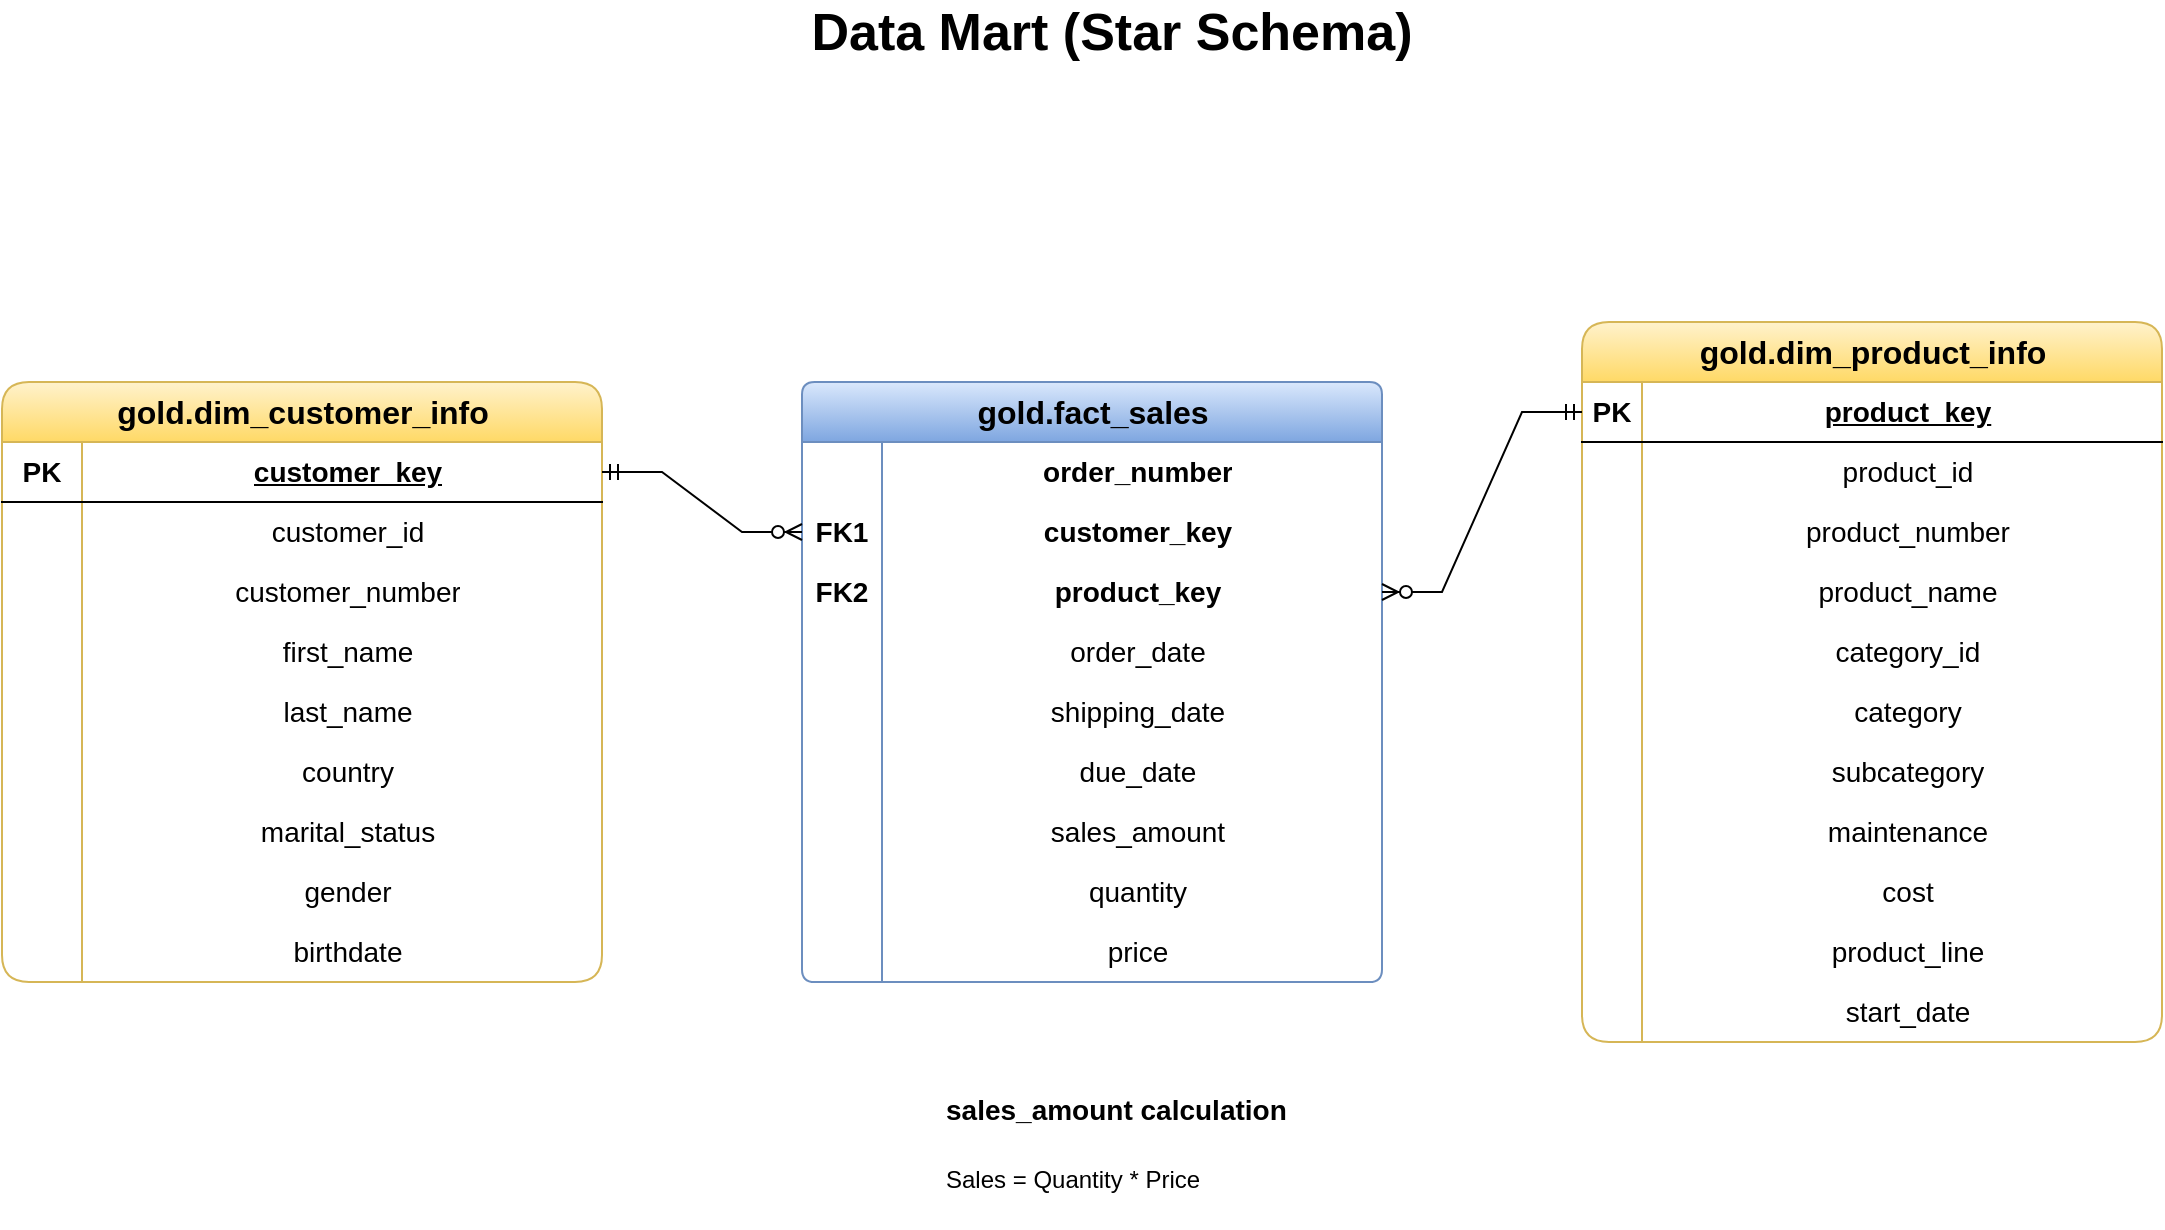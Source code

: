 <mxfile version="28.2.5">
  <diagram name="Page-1" id="a81AMl2pDJRCmDQZbbtv">
    <mxGraphModel dx="2066" dy="1236" grid="1" gridSize="10" guides="1" tooltips="1" connect="1" arrows="1" fold="1" page="1" pageScale="1" pageWidth="1169" pageHeight="827" math="0" shadow="0">
      <root>
        <mxCell id="0" />
        <mxCell id="1" parent="0" />
        <mxCell id="q7T7iExgO_ekEgYdmCnC-1" value="&lt;font style=&quot;font-size: 16px;&quot;&gt;gold.dim_customer_info&lt;/font&gt;" style="shape=table;startSize=30;container=1;collapsible=1;childLayout=tableLayout;fixedRows=1;rowLines=0;fontStyle=1;align=center;resizeLast=1;html=1;rounded=1;fillColor=#fff2cc;strokeColor=#d6b656;gradientColor=#ffd966;" vertex="1" parent="1">
          <mxGeometry x="30" y="240" width="300" height="300" as="geometry" />
        </mxCell>
        <mxCell id="q7T7iExgO_ekEgYdmCnC-2" value="" style="shape=tableRow;horizontal=0;startSize=0;swimlaneHead=0;swimlaneBody=0;fillColor=none;collapsible=0;dropTarget=0;points=[[0,0.5],[1,0.5]];portConstraint=eastwest;top=0;left=0;right=0;bottom=1;" vertex="1" parent="q7T7iExgO_ekEgYdmCnC-1">
          <mxGeometry y="30" width="300" height="30" as="geometry" />
        </mxCell>
        <mxCell id="q7T7iExgO_ekEgYdmCnC-3" value="PK" style="shape=partialRectangle;connectable=0;fillColor=none;top=0;left=0;bottom=0;right=0;fontStyle=1;overflow=hidden;whiteSpace=wrap;html=1;fontSize=14;" vertex="1" parent="q7T7iExgO_ekEgYdmCnC-2">
          <mxGeometry width="40" height="30" as="geometry">
            <mxRectangle width="40" height="30" as="alternateBounds" />
          </mxGeometry>
        </mxCell>
        <mxCell id="q7T7iExgO_ekEgYdmCnC-4" value="customer_key" style="shape=partialRectangle;connectable=0;fillColor=none;top=0;left=0;bottom=0;right=0;align=center;spacingLeft=6;fontStyle=5;overflow=hidden;whiteSpace=wrap;html=1;fontSize=14;" vertex="1" parent="q7T7iExgO_ekEgYdmCnC-2">
          <mxGeometry x="40" width="260" height="30" as="geometry">
            <mxRectangle width="260" height="30" as="alternateBounds" />
          </mxGeometry>
        </mxCell>
        <mxCell id="q7T7iExgO_ekEgYdmCnC-5" value="" style="shape=tableRow;horizontal=0;startSize=0;swimlaneHead=0;swimlaneBody=0;fillColor=none;collapsible=0;dropTarget=0;points=[[0,0.5],[1,0.5]];portConstraint=eastwest;top=0;left=0;right=0;bottom=0;" vertex="1" parent="q7T7iExgO_ekEgYdmCnC-1">
          <mxGeometry y="60" width="300" height="30" as="geometry" />
        </mxCell>
        <mxCell id="q7T7iExgO_ekEgYdmCnC-6" value="" style="shape=partialRectangle;connectable=0;fillColor=none;top=0;left=0;bottom=0;right=0;editable=1;overflow=hidden;whiteSpace=wrap;html=1;" vertex="1" parent="q7T7iExgO_ekEgYdmCnC-5">
          <mxGeometry width="40" height="30" as="geometry">
            <mxRectangle width="40" height="30" as="alternateBounds" />
          </mxGeometry>
        </mxCell>
        <mxCell id="q7T7iExgO_ekEgYdmCnC-7" value="customer_id" style="shape=partialRectangle;connectable=0;fillColor=none;top=0;left=0;bottom=0;right=0;align=center;spacingLeft=6;overflow=hidden;whiteSpace=wrap;html=1;fontSize=14;" vertex="1" parent="q7T7iExgO_ekEgYdmCnC-5">
          <mxGeometry x="40" width="260" height="30" as="geometry">
            <mxRectangle width="260" height="30" as="alternateBounds" />
          </mxGeometry>
        </mxCell>
        <mxCell id="q7T7iExgO_ekEgYdmCnC-8" value="" style="shape=tableRow;horizontal=0;startSize=0;swimlaneHead=0;swimlaneBody=0;fillColor=none;collapsible=0;dropTarget=0;points=[[0,0.5],[1,0.5]];portConstraint=eastwest;top=0;left=0;right=0;bottom=0;" vertex="1" parent="q7T7iExgO_ekEgYdmCnC-1">
          <mxGeometry y="90" width="300" height="30" as="geometry" />
        </mxCell>
        <mxCell id="q7T7iExgO_ekEgYdmCnC-9" value="" style="shape=partialRectangle;connectable=0;fillColor=none;top=0;left=0;bottom=0;right=0;editable=1;overflow=hidden;whiteSpace=wrap;html=1;" vertex="1" parent="q7T7iExgO_ekEgYdmCnC-8">
          <mxGeometry width="40" height="30" as="geometry">
            <mxRectangle width="40" height="30" as="alternateBounds" />
          </mxGeometry>
        </mxCell>
        <mxCell id="q7T7iExgO_ekEgYdmCnC-10" value="customer_number" style="shape=partialRectangle;connectable=0;fillColor=none;top=0;left=0;bottom=0;right=0;align=center;spacingLeft=6;overflow=hidden;whiteSpace=wrap;html=1;fontSize=14;" vertex="1" parent="q7T7iExgO_ekEgYdmCnC-8">
          <mxGeometry x="40" width="260" height="30" as="geometry">
            <mxRectangle width="260" height="30" as="alternateBounds" />
          </mxGeometry>
        </mxCell>
        <mxCell id="q7T7iExgO_ekEgYdmCnC-11" value="" style="shape=tableRow;horizontal=0;startSize=0;swimlaneHead=0;swimlaneBody=0;fillColor=none;collapsible=0;dropTarget=0;points=[[0,0.5],[1,0.5]];portConstraint=eastwest;top=0;left=0;right=0;bottom=0;" vertex="1" parent="q7T7iExgO_ekEgYdmCnC-1">
          <mxGeometry y="120" width="300" height="30" as="geometry" />
        </mxCell>
        <mxCell id="q7T7iExgO_ekEgYdmCnC-12" value="" style="shape=partialRectangle;connectable=0;fillColor=none;top=0;left=0;bottom=0;right=0;editable=1;overflow=hidden;whiteSpace=wrap;html=1;" vertex="1" parent="q7T7iExgO_ekEgYdmCnC-11">
          <mxGeometry width="40" height="30" as="geometry">
            <mxRectangle width="40" height="30" as="alternateBounds" />
          </mxGeometry>
        </mxCell>
        <mxCell id="q7T7iExgO_ekEgYdmCnC-13" value="first_name" style="shape=partialRectangle;connectable=0;fillColor=none;top=0;left=0;bottom=0;right=0;align=center;spacingLeft=6;overflow=hidden;whiteSpace=wrap;html=1;fontSize=14;" vertex="1" parent="q7T7iExgO_ekEgYdmCnC-11">
          <mxGeometry x="40" width="260" height="30" as="geometry">
            <mxRectangle width="260" height="30" as="alternateBounds" />
          </mxGeometry>
        </mxCell>
        <mxCell id="q7T7iExgO_ekEgYdmCnC-15" value="" style="shape=tableRow;horizontal=0;startSize=0;swimlaneHead=0;swimlaneBody=0;fillColor=none;collapsible=0;dropTarget=0;points=[[0,0.5],[1,0.5]];portConstraint=eastwest;top=0;left=0;right=0;bottom=0;" vertex="1" parent="q7T7iExgO_ekEgYdmCnC-1">
          <mxGeometry y="150" width="300" height="30" as="geometry" />
        </mxCell>
        <mxCell id="q7T7iExgO_ekEgYdmCnC-16" value="" style="shape=partialRectangle;connectable=0;fillColor=none;top=0;left=0;bottom=0;right=0;editable=1;overflow=hidden;whiteSpace=wrap;html=1;" vertex="1" parent="q7T7iExgO_ekEgYdmCnC-15">
          <mxGeometry width="40" height="30" as="geometry">
            <mxRectangle width="40" height="30" as="alternateBounds" />
          </mxGeometry>
        </mxCell>
        <mxCell id="q7T7iExgO_ekEgYdmCnC-17" value="last_name" style="shape=partialRectangle;connectable=0;fillColor=none;top=0;left=0;bottom=0;right=0;align=center;spacingLeft=6;overflow=hidden;whiteSpace=wrap;html=1;fontSize=14;" vertex="1" parent="q7T7iExgO_ekEgYdmCnC-15">
          <mxGeometry x="40" width="260" height="30" as="geometry">
            <mxRectangle width="260" height="30" as="alternateBounds" />
          </mxGeometry>
        </mxCell>
        <mxCell id="q7T7iExgO_ekEgYdmCnC-18" value="" style="shape=tableRow;horizontal=0;startSize=0;swimlaneHead=0;swimlaneBody=0;fillColor=none;collapsible=0;dropTarget=0;points=[[0,0.5],[1,0.5]];portConstraint=eastwest;top=0;left=0;right=0;bottom=0;" vertex="1" parent="q7T7iExgO_ekEgYdmCnC-1">
          <mxGeometry y="180" width="300" height="30" as="geometry" />
        </mxCell>
        <mxCell id="q7T7iExgO_ekEgYdmCnC-19" value="" style="shape=partialRectangle;connectable=0;fillColor=none;top=0;left=0;bottom=0;right=0;editable=1;overflow=hidden;whiteSpace=wrap;html=1;" vertex="1" parent="q7T7iExgO_ekEgYdmCnC-18">
          <mxGeometry width="40" height="30" as="geometry">
            <mxRectangle width="40" height="30" as="alternateBounds" />
          </mxGeometry>
        </mxCell>
        <mxCell id="q7T7iExgO_ekEgYdmCnC-20" value="country" style="shape=partialRectangle;connectable=0;fillColor=none;top=0;left=0;bottom=0;right=0;align=center;spacingLeft=6;overflow=hidden;whiteSpace=wrap;html=1;fontSize=14;" vertex="1" parent="q7T7iExgO_ekEgYdmCnC-18">
          <mxGeometry x="40" width="260" height="30" as="geometry">
            <mxRectangle width="260" height="30" as="alternateBounds" />
          </mxGeometry>
        </mxCell>
        <mxCell id="q7T7iExgO_ekEgYdmCnC-21" value="" style="shape=tableRow;horizontal=0;startSize=0;swimlaneHead=0;swimlaneBody=0;fillColor=none;collapsible=0;dropTarget=0;points=[[0,0.5],[1,0.5]];portConstraint=eastwest;top=0;left=0;right=0;bottom=0;" vertex="1" parent="q7T7iExgO_ekEgYdmCnC-1">
          <mxGeometry y="210" width="300" height="30" as="geometry" />
        </mxCell>
        <mxCell id="q7T7iExgO_ekEgYdmCnC-22" value="" style="shape=partialRectangle;connectable=0;fillColor=none;top=0;left=0;bottom=0;right=0;editable=1;overflow=hidden;whiteSpace=wrap;html=1;" vertex="1" parent="q7T7iExgO_ekEgYdmCnC-21">
          <mxGeometry width="40" height="30" as="geometry">
            <mxRectangle width="40" height="30" as="alternateBounds" />
          </mxGeometry>
        </mxCell>
        <mxCell id="q7T7iExgO_ekEgYdmCnC-23" value="marital_status" style="shape=partialRectangle;connectable=0;fillColor=none;top=0;left=0;bottom=0;right=0;align=center;spacingLeft=6;overflow=hidden;whiteSpace=wrap;html=1;fontSize=14;" vertex="1" parent="q7T7iExgO_ekEgYdmCnC-21">
          <mxGeometry x="40" width="260" height="30" as="geometry">
            <mxRectangle width="260" height="30" as="alternateBounds" />
          </mxGeometry>
        </mxCell>
        <mxCell id="q7T7iExgO_ekEgYdmCnC-24" value="" style="shape=tableRow;horizontal=0;startSize=0;swimlaneHead=0;swimlaneBody=0;fillColor=none;collapsible=0;dropTarget=0;points=[[0,0.5],[1,0.5]];portConstraint=eastwest;top=0;left=0;right=0;bottom=0;" vertex="1" parent="q7T7iExgO_ekEgYdmCnC-1">
          <mxGeometry y="240" width="300" height="30" as="geometry" />
        </mxCell>
        <mxCell id="q7T7iExgO_ekEgYdmCnC-25" value="" style="shape=partialRectangle;connectable=0;fillColor=none;top=0;left=0;bottom=0;right=0;editable=1;overflow=hidden;whiteSpace=wrap;html=1;" vertex="1" parent="q7T7iExgO_ekEgYdmCnC-24">
          <mxGeometry width="40" height="30" as="geometry">
            <mxRectangle width="40" height="30" as="alternateBounds" />
          </mxGeometry>
        </mxCell>
        <mxCell id="q7T7iExgO_ekEgYdmCnC-26" value="gender" style="shape=partialRectangle;connectable=0;fillColor=none;top=0;left=0;bottom=0;right=0;align=center;spacingLeft=6;overflow=hidden;whiteSpace=wrap;html=1;fontSize=14;" vertex="1" parent="q7T7iExgO_ekEgYdmCnC-24">
          <mxGeometry x="40" width="260" height="30" as="geometry">
            <mxRectangle width="260" height="30" as="alternateBounds" />
          </mxGeometry>
        </mxCell>
        <mxCell id="q7T7iExgO_ekEgYdmCnC-27" value="" style="shape=tableRow;horizontal=0;startSize=0;swimlaneHead=0;swimlaneBody=0;fillColor=none;collapsible=0;dropTarget=0;points=[[0,0.5],[1,0.5]];portConstraint=eastwest;top=0;left=0;right=0;bottom=0;" vertex="1" parent="q7T7iExgO_ekEgYdmCnC-1">
          <mxGeometry y="270" width="300" height="30" as="geometry" />
        </mxCell>
        <mxCell id="q7T7iExgO_ekEgYdmCnC-28" value="" style="shape=partialRectangle;connectable=0;fillColor=none;top=0;left=0;bottom=0;right=0;editable=1;overflow=hidden;whiteSpace=wrap;html=1;" vertex="1" parent="q7T7iExgO_ekEgYdmCnC-27">
          <mxGeometry width="40" height="30" as="geometry">
            <mxRectangle width="40" height="30" as="alternateBounds" />
          </mxGeometry>
        </mxCell>
        <mxCell id="q7T7iExgO_ekEgYdmCnC-29" value="birthdate" style="shape=partialRectangle;connectable=0;fillColor=none;top=0;left=0;bottom=0;right=0;align=center;spacingLeft=6;overflow=hidden;whiteSpace=wrap;html=1;fontSize=14;" vertex="1" parent="q7T7iExgO_ekEgYdmCnC-27">
          <mxGeometry x="40" width="260" height="30" as="geometry">
            <mxRectangle width="260" height="30" as="alternateBounds" />
          </mxGeometry>
        </mxCell>
        <mxCell id="q7T7iExgO_ekEgYdmCnC-14" value="&lt;font style=&quot;font-size: 26px;&quot;&gt;&lt;b style=&quot;&quot;&gt;Data Mart (Star Schema)&lt;/b&gt;&lt;/font&gt;" style="text;html=1;align=center;verticalAlign=middle;whiteSpace=wrap;rounded=0;" vertex="1" parent="1">
          <mxGeometry x="385" y="50" width="400" height="30" as="geometry" />
        </mxCell>
        <mxCell id="q7T7iExgO_ekEgYdmCnC-36" value="&lt;font style=&quot;font-size: 16px;&quot;&gt;gold.dim_product_info&lt;/font&gt;" style="shape=table;startSize=30;container=1;collapsible=1;childLayout=tableLayout;fixedRows=1;rowLines=0;fontStyle=1;align=center;resizeLast=1;html=1;rounded=1;fillColor=#fff2cc;strokeColor=#d6b656;gradientColor=#ffd966;" vertex="1" parent="1">
          <mxGeometry x="820" y="210" width="290" height="360" as="geometry" />
        </mxCell>
        <mxCell id="q7T7iExgO_ekEgYdmCnC-37" value="" style="shape=tableRow;horizontal=0;startSize=0;swimlaneHead=0;swimlaneBody=0;fillColor=none;collapsible=0;dropTarget=0;points=[[0,0.5],[1,0.5]];portConstraint=eastwest;top=0;left=0;right=0;bottom=1;" vertex="1" parent="q7T7iExgO_ekEgYdmCnC-36">
          <mxGeometry y="30" width="290" height="30" as="geometry" />
        </mxCell>
        <mxCell id="q7T7iExgO_ekEgYdmCnC-38" value="PK" style="shape=partialRectangle;connectable=0;fillColor=none;top=0;left=0;bottom=0;right=0;fontStyle=1;overflow=hidden;whiteSpace=wrap;html=1;fontSize=14;" vertex="1" parent="q7T7iExgO_ekEgYdmCnC-37">
          <mxGeometry width="30" height="30" as="geometry">
            <mxRectangle width="30" height="30" as="alternateBounds" />
          </mxGeometry>
        </mxCell>
        <mxCell id="q7T7iExgO_ekEgYdmCnC-39" value="product_key" style="shape=partialRectangle;connectable=0;fillColor=none;top=0;left=0;bottom=0;right=0;align=center;spacingLeft=6;fontStyle=5;overflow=hidden;whiteSpace=wrap;html=1;fontSize=14;" vertex="1" parent="q7T7iExgO_ekEgYdmCnC-37">
          <mxGeometry x="30" width="260" height="30" as="geometry">
            <mxRectangle width="260" height="30" as="alternateBounds" />
          </mxGeometry>
        </mxCell>
        <mxCell id="q7T7iExgO_ekEgYdmCnC-40" value="" style="shape=tableRow;horizontal=0;startSize=0;swimlaneHead=0;swimlaneBody=0;fillColor=none;collapsible=0;dropTarget=0;points=[[0,0.5],[1,0.5]];portConstraint=eastwest;top=0;left=0;right=0;bottom=0;" vertex="1" parent="q7T7iExgO_ekEgYdmCnC-36">
          <mxGeometry y="60" width="290" height="30" as="geometry" />
        </mxCell>
        <mxCell id="q7T7iExgO_ekEgYdmCnC-41" value="" style="shape=partialRectangle;connectable=0;fillColor=none;top=0;left=0;bottom=0;right=0;editable=1;overflow=hidden;whiteSpace=wrap;html=1;" vertex="1" parent="q7T7iExgO_ekEgYdmCnC-40">
          <mxGeometry width="30" height="30" as="geometry">
            <mxRectangle width="30" height="30" as="alternateBounds" />
          </mxGeometry>
        </mxCell>
        <mxCell id="q7T7iExgO_ekEgYdmCnC-42" value="product_id" style="shape=partialRectangle;connectable=0;fillColor=none;top=0;left=0;bottom=0;right=0;align=center;spacingLeft=6;overflow=hidden;whiteSpace=wrap;html=1;fontSize=14;" vertex="1" parent="q7T7iExgO_ekEgYdmCnC-40">
          <mxGeometry x="30" width="260" height="30" as="geometry">
            <mxRectangle width="260" height="30" as="alternateBounds" />
          </mxGeometry>
        </mxCell>
        <mxCell id="q7T7iExgO_ekEgYdmCnC-43" value="" style="shape=tableRow;horizontal=0;startSize=0;swimlaneHead=0;swimlaneBody=0;fillColor=none;collapsible=0;dropTarget=0;points=[[0,0.5],[1,0.5]];portConstraint=eastwest;top=0;left=0;right=0;bottom=0;" vertex="1" parent="q7T7iExgO_ekEgYdmCnC-36">
          <mxGeometry y="90" width="290" height="30" as="geometry" />
        </mxCell>
        <mxCell id="q7T7iExgO_ekEgYdmCnC-44" value="" style="shape=partialRectangle;connectable=0;fillColor=none;top=0;left=0;bottom=0;right=0;editable=1;overflow=hidden;whiteSpace=wrap;html=1;" vertex="1" parent="q7T7iExgO_ekEgYdmCnC-43">
          <mxGeometry width="30" height="30" as="geometry">
            <mxRectangle width="30" height="30" as="alternateBounds" />
          </mxGeometry>
        </mxCell>
        <mxCell id="q7T7iExgO_ekEgYdmCnC-45" value="product_number" style="shape=partialRectangle;connectable=0;fillColor=none;top=0;left=0;bottom=0;right=0;align=center;spacingLeft=6;overflow=hidden;whiteSpace=wrap;html=1;fontSize=14;" vertex="1" parent="q7T7iExgO_ekEgYdmCnC-43">
          <mxGeometry x="30" width="260" height="30" as="geometry">
            <mxRectangle width="260" height="30" as="alternateBounds" />
          </mxGeometry>
        </mxCell>
        <mxCell id="q7T7iExgO_ekEgYdmCnC-46" value="" style="shape=tableRow;horizontal=0;startSize=0;swimlaneHead=0;swimlaneBody=0;fillColor=none;collapsible=0;dropTarget=0;points=[[0,0.5],[1,0.5]];portConstraint=eastwest;top=0;left=0;right=0;bottom=0;" vertex="1" parent="q7T7iExgO_ekEgYdmCnC-36">
          <mxGeometry y="120" width="290" height="30" as="geometry" />
        </mxCell>
        <mxCell id="q7T7iExgO_ekEgYdmCnC-47" value="" style="shape=partialRectangle;connectable=0;fillColor=none;top=0;left=0;bottom=0;right=0;editable=1;overflow=hidden;whiteSpace=wrap;html=1;" vertex="1" parent="q7T7iExgO_ekEgYdmCnC-46">
          <mxGeometry width="30" height="30" as="geometry">
            <mxRectangle width="30" height="30" as="alternateBounds" />
          </mxGeometry>
        </mxCell>
        <mxCell id="q7T7iExgO_ekEgYdmCnC-48" value="product_name" style="shape=partialRectangle;connectable=0;fillColor=none;top=0;left=0;bottom=0;right=0;align=center;spacingLeft=6;overflow=hidden;whiteSpace=wrap;html=1;fontSize=14;" vertex="1" parent="q7T7iExgO_ekEgYdmCnC-46">
          <mxGeometry x="30" width="260" height="30" as="geometry">
            <mxRectangle width="260" height="30" as="alternateBounds" />
          </mxGeometry>
        </mxCell>
        <mxCell id="q7T7iExgO_ekEgYdmCnC-49" value="" style="shape=tableRow;horizontal=0;startSize=0;swimlaneHead=0;swimlaneBody=0;fillColor=none;collapsible=0;dropTarget=0;points=[[0,0.5],[1,0.5]];portConstraint=eastwest;top=0;left=0;right=0;bottom=0;" vertex="1" parent="q7T7iExgO_ekEgYdmCnC-36">
          <mxGeometry y="150" width="290" height="30" as="geometry" />
        </mxCell>
        <mxCell id="q7T7iExgO_ekEgYdmCnC-50" value="" style="shape=partialRectangle;connectable=0;fillColor=none;top=0;left=0;bottom=0;right=0;editable=1;overflow=hidden;whiteSpace=wrap;html=1;" vertex="1" parent="q7T7iExgO_ekEgYdmCnC-49">
          <mxGeometry width="30" height="30" as="geometry">
            <mxRectangle width="30" height="30" as="alternateBounds" />
          </mxGeometry>
        </mxCell>
        <mxCell id="q7T7iExgO_ekEgYdmCnC-51" value="category_id" style="shape=partialRectangle;connectable=0;fillColor=none;top=0;left=0;bottom=0;right=0;align=center;spacingLeft=6;overflow=hidden;whiteSpace=wrap;html=1;fontSize=14;" vertex="1" parent="q7T7iExgO_ekEgYdmCnC-49">
          <mxGeometry x="30" width="260" height="30" as="geometry">
            <mxRectangle width="260" height="30" as="alternateBounds" />
          </mxGeometry>
        </mxCell>
        <mxCell id="q7T7iExgO_ekEgYdmCnC-52" value="" style="shape=tableRow;horizontal=0;startSize=0;swimlaneHead=0;swimlaneBody=0;fillColor=none;collapsible=0;dropTarget=0;points=[[0,0.5],[1,0.5]];portConstraint=eastwest;top=0;left=0;right=0;bottom=0;" vertex="1" parent="q7T7iExgO_ekEgYdmCnC-36">
          <mxGeometry y="180" width="290" height="30" as="geometry" />
        </mxCell>
        <mxCell id="q7T7iExgO_ekEgYdmCnC-53" value="" style="shape=partialRectangle;connectable=0;fillColor=none;top=0;left=0;bottom=0;right=0;editable=1;overflow=hidden;whiteSpace=wrap;html=1;" vertex="1" parent="q7T7iExgO_ekEgYdmCnC-52">
          <mxGeometry width="30" height="30" as="geometry">
            <mxRectangle width="30" height="30" as="alternateBounds" />
          </mxGeometry>
        </mxCell>
        <mxCell id="q7T7iExgO_ekEgYdmCnC-54" value="category" style="shape=partialRectangle;connectable=0;fillColor=none;top=0;left=0;bottom=0;right=0;align=center;spacingLeft=6;overflow=hidden;whiteSpace=wrap;html=1;fontSize=14;" vertex="1" parent="q7T7iExgO_ekEgYdmCnC-52">
          <mxGeometry x="30" width="260" height="30" as="geometry">
            <mxRectangle width="260" height="30" as="alternateBounds" />
          </mxGeometry>
        </mxCell>
        <mxCell id="q7T7iExgO_ekEgYdmCnC-55" value="" style="shape=tableRow;horizontal=0;startSize=0;swimlaneHead=0;swimlaneBody=0;fillColor=none;collapsible=0;dropTarget=0;points=[[0,0.5],[1,0.5]];portConstraint=eastwest;top=0;left=0;right=0;bottom=0;" vertex="1" parent="q7T7iExgO_ekEgYdmCnC-36">
          <mxGeometry y="210" width="290" height="30" as="geometry" />
        </mxCell>
        <mxCell id="q7T7iExgO_ekEgYdmCnC-56" value="" style="shape=partialRectangle;connectable=0;fillColor=none;top=0;left=0;bottom=0;right=0;editable=1;overflow=hidden;whiteSpace=wrap;html=1;" vertex="1" parent="q7T7iExgO_ekEgYdmCnC-55">
          <mxGeometry width="30" height="30" as="geometry">
            <mxRectangle width="30" height="30" as="alternateBounds" />
          </mxGeometry>
        </mxCell>
        <mxCell id="q7T7iExgO_ekEgYdmCnC-57" value="subcategory" style="shape=partialRectangle;connectable=0;fillColor=none;top=0;left=0;bottom=0;right=0;align=center;spacingLeft=6;overflow=hidden;whiteSpace=wrap;html=1;fontSize=14;" vertex="1" parent="q7T7iExgO_ekEgYdmCnC-55">
          <mxGeometry x="30" width="260" height="30" as="geometry">
            <mxRectangle width="260" height="30" as="alternateBounds" />
          </mxGeometry>
        </mxCell>
        <mxCell id="q7T7iExgO_ekEgYdmCnC-58" value="" style="shape=tableRow;horizontal=0;startSize=0;swimlaneHead=0;swimlaneBody=0;fillColor=none;collapsible=0;dropTarget=0;points=[[0,0.5],[1,0.5]];portConstraint=eastwest;top=0;left=0;right=0;bottom=0;" vertex="1" parent="q7T7iExgO_ekEgYdmCnC-36">
          <mxGeometry y="240" width="290" height="30" as="geometry" />
        </mxCell>
        <mxCell id="q7T7iExgO_ekEgYdmCnC-59" value="" style="shape=partialRectangle;connectable=0;fillColor=none;top=0;left=0;bottom=0;right=0;editable=1;overflow=hidden;whiteSpace=wrap;html=1;" vertex="1" parent="q7T7iExgO_ekEgYdmCnC-58">
          <mxGeometry width="30" height="30" as="geometry">
            <mxRectangle width="30" height="30" as="alternateBounds" />
          </mxGeometry>
        </mxCell>
        <mxCell id="q7T7iExgO_ekEgYdmCnC-60" value="maintenance" style="shape=partialRectangle;connectable=0;fillColor=none;top=0;left=0;bottom=0;right=0;align=center;spacingLeft=6;overflow=hidden;whiteSpace=wrap;html=1;fontSize=14;" vertex="1" parent="q7T7iExgO_ekEgYdmCnC-58">
          <mxGeometry x="30" width="260" height="30" as="geometry">
            <mxRectangle width="260" height="30" as="alternateBounds" />
          </mxGeometry>
        </mxCell>
        <mxCell id="q7T7iExgO_ekEgYdmCnC-61" value="" style="shape=tableRow;horizontal=0;startSize=0;swimlaneHead=0;swimlaneBody=0;fillColor=none;collapsible=0;dropTarget=0;points=[[0,0.5],[1,0.5]];portConstraint=eastwest;top=0;left=0;right=0;bottom=0;" vertex="1" parent="q7T7iExgO_ekEgYdmCnC-36">
          <mxGeometry y="270" width="290" height="30" as="geometry" />
        </mxCell>
        <mxCell id="q7T7iExgO_ekEgYdmCnC-62" value="" style="shape=partialRectangle;connectable=0;fillColor=none;top=0;left=0;bottom=0;right=0;editable=1;overflow=hidden;whiteSpace=wrap;html=1;" vertex="1" parent="q7T7iExgO_ekEgYdmCnC-61">
          <mxGeometry width="30" height="30" as="geometry">
            <mxRectangle width="30" height="30" as="alternateBounds" />
          </mxGeometry>
        </mxCell>
        <mxCell id="q7T7iExgO_ekEgYdmCnC-63" value="cost" style="shape=partialRectangle;connectable=0;fillColor=none;top=0;left=0;bottom=0;right=0;align=center;spacingLeft=6;overflow=hidden;whiteSpace=wrap;html=1;fontSize=14;" vertex="1" parent="q7T7iExgO_ekEgYdmCnC-61">
          <mxGeometry x="30" width="260" height="30" as="geometry">
            <mxRectangle width="260" height="30" as="alternateBounds" />
          </mxGeometry>
        </mxCell>
        <mxCell id="q7T7iExgO_ekEgYdmCnC-64" value="" style="shape=tableRow;horizontal=0;startSize=0;swimlaneHead=0;swimlaneBody=0;fillColor=none;collapsible=0;dropTarget=0;points=[[0,0.5],[1,0.5]];portConstraint=eastwest;top=0;left=0;right=0;bottom=0;" vertex="1" parent="q7T7iExgO_ekEgYdmCnC-36">
          <mxGeometry y="300" width="290" height="30" as="geometry" />
        </mxCell>
        <mxCell id="q7T7iExgO_ekEgYdmCnC-65" value="" style="shape=partialRectangle;connectable=0;fillColor=none;top=0;left=0;bottom=0;right=0;editable=1;overflow=hidden;whiteSpace=wrap;html=1;" vertex="1" parent="q7T7iExgO_ekEgYdmCnC-64">
          <mxGeometry width="30" height="30" as="geometry">
            <mxRectangle width="30" height="30" as="alternateBounds" />
          </mxGeometry>
        </mxCell>
        <mxCell id="q7T7iExgO_ekEgYdmCnC-66" value="product_line" style="shape=partialRectangle;connectable=0;fillColor=none;top=0;left=0;bottom=0;right=0;align=center;spacingLeft=6;overflow=hidden;whiteSpace=wrap;html=1;fontSize=14;" vertex="1" parent="q7T7iExgO_ekEgYdmCnC-64">
          <mxGeometry x="30" width="260" height="30" as="geometry">
            <mxRectangle width="260" height="30" as="alternateBounds" />
          </mxGeometry>
        </mxCell>
        <mxCell id="q7T7iExgO_ekEgYdmCnC-67" value="" style="shape=tableRow;horizontal=0;startSize=0;swimlaneHead=0;swimlaneBody=0;fillColor=none;collapsible=0;dropTarget=0;points=[[0,0.5],[1,0.5]];portConstraint=eastwest;top=0;left=0;right=0;bottom=0;" vertex="1" parent="q7T7iExgO_ekEgYdmCnC-36">
          <mxGeometry y="330" width="290" height="30" as="geometry" />
        </mxCell>
        <mxCell id="q7T7iExgO_ekEgYdmCnC-68" value="" style="shape=partialRectangle;connectable=0;fillColor=none;top=0;left=0;bottom=0;right=0;editable=1;overflow=hidden;whiteSpace=wrap;html=1;" vertex="1" parent="q7T7iExgO_ekEgYdmCnC-67">
          <mxGeometry width="30" height="30" as="geometry">
            <mxRectangle width="30" height="30" as="alternateBounds" />
          </mxGeometry>
        </mxCell>
        <mxCell id="q7T7iExgO_ekEgYdmCnC-69" value="start_date" style="shape=partialRectangle;connectable=0;fillColor=none;top=0;left=0;bottom=0;right=0;align=center;spacingLeft=6;overflow=hidden;whiteSpace=wrap;html=1;fontSize=14;" vertex="1" parent="q7T7iExgO_ekEgYdmCnC-67">
          <mxGeometry x="30" width="260" height="30" as="geometry">
            <mxRectangle width="260" height="30" as="alternateBounds" />
          </mxGeometry>
        </mxCell>
        <mxCell id="q7T7iExgO_ekEgYdmCnC-105" value="&lt;font style=&quot;font-size: 16px;&quot;&gt;gold.fact_sales&lt;/font&gt;" style="shape=table;startSize=30;container=1;collapsible=1;childLayout=tableLayout;fixedRows=1;rowLines=0;fontStyle=1;align=center;resizeLast=1;html=1;rounded=1;fillColor=#dae8fc;strokeColor=#6c8ebf;gradientColor=#7ea6e0;arcSize=7;" vertex="1" parent="1">
          <mxGeometry x="430" y="240" width="290" height="300" as="geometry" />
        </mxCell>
        <mxCell id="q7T7iExgO_ekEgYdmCnC-109" value="" style="shape=tableRow;horizontal=0;startSize=0;swimlaneHead=0;swimlaneBody=0;fillColor=none;collapsible=0;dropTarget=0;points=[[0,0.5],[1,0.5]];portConstraint=eastwest;top=0;left=0;right=0;bottom=0;" vertex="1" parent="q7T7iExgO_ekEgYdmCnC-105">
          <mxGeometry y="30" width="290" height="30" as="geometry" />
        </mxCell>
        <mxCell id="q7T7iExgO_ekEgYdmCnC-110" value="" style="shape=partialRectangle;connectable=0;fillColor=none;top=0;left=0;bottom=0;right=0;editable=1;overflow=hidden;whiteSpace=wrap;html=1;" vertex="1" parent="q7T7iExgO_ekEgYdmCnC-109">
          <mxGeometry width="40" height="30" as="geometry">
            <mxRectangle width="40" height="30" as="alternateBounds" />
          </mxGeometry>
        </mxCell>
        <mxCell id="q7T7iExgO_ekEgYdmCnC-111" value="&lt;b&gt;order_number&lt;/b&gt;" style="shape=partialRectangle;connectable=0;fillColor=none;top=0;left=0;bottom=0;right=0;align=center;spacingLeft=6;overflow=hidden;whiteSpace=wrap;html=1;fontSize=14;" vertex="1" parent="q7T7iExgO_ekEgYdmCnC-109">
          <mxGeometry x="40" width="250" height="30" as="geometry">
            <mxRectangle width="250" height="30" as="alternateBounds" />
          </mxGeometry>
        </mxCell>
        <mxCell id="q7T7iExgO_ekEgYdmCnC-112" value="" style="shape=tableRow;horizontal=0;startSize=0;swimlaneHead=0;swimlaneBody=0;fillColor=none;collapsible=0;dropTarget=0;points=[[0,0.5],[1,0.5]];portConstraint=eastwest;top=0;left=0;right=0;bottom=0;" vertex="1" parent="q7T7iExgO_ekEgYdmCnC-105">
          <mxGeometry y="60" width="290" height="30" as="geometry" />
        </mxCell>
        <mxCell id="q7T7iExgO_ekEgYdmCnC-113" value="&lt;b&gt;FK1&lt;/b&gt;" style="shape=partialRectangle;connectable=0;fillColor=none;top=0;left=0;bottom=0;right=0;editable=1;overflow=hidden;whiteSpace=wrap;html=1;fontSize=14;" vertex="1" parent="q7T7iExgO_ekEgYdmCnC-112">
          <mxGeometry width="40" height="30" as="geometry">
            <mxRectangle width="40" height="30" as="alternateBounds" />
          </mxGeometry>
        </mxCell>
        <mxCell id="q7T7iExgO_ekEgYdmCnC-114" value="&lt;b&gt;customer_key&lt;/b&gt;" style="shape=partialRectangle;connectable=0;fillColor=none;top=0;left=0;bottom=0;right=0;align=center;spacingLeft=6;overflow=hidden;whiteSpace=wrap;html=1;fontSize=14;" vertex="1" parent="q7T7iExgO_ekEgYdmCnC-112">
          <mxGeometry x="40" width="250" height="30" as="geometry">
            <mxRectangle width="250" height="30" as="alternateBounds" />
          </mxGeometry>
        </mxCell>
        <mxCell id="q7T7iExgO_ekEgYdmCnC-115" value="" style="shape=tableRow;horizontal=0;startSize=0;swimlaneHead=0;swimlaneBody=0;fillColor=none;collapsible=0;dropTarget=0;points=[[0,0.5],[1,0.5]];portConstraint=eastwest;top=0;left=0;right=0;bottom=0;" vertex="1" parent="q7T7iExgO_ekEgYdmCnC-105">
          <mxGeometry y="90" width="290" height="30" as="geometry" />
        </mxCell>
        <mxCell id="q7T7iExgO_ekEgYdmCnC-116" value="&lt;b&gt;FK2&lt;/b&gt;" style="shape=partialRectangle;connectable=0;fillColor=none;top=0;left=0;bottom=0;right=0;editable=1;overflow=hidden;whiteSpace=wrap;html=1;fontSize=14;" vertex="1" parent="q7T7iExgO_ekEgYdmCnC-115">
          <mxGeometry width="40" height="30" as="geometry">
            <mxRectangle width="40" height="30" as="alternateBounds" />
          </mxGeometry>
        </mxCell>
        <mxCell id="q7T7iExgO_ekEgYdmCnC-117" value="&lt;b&gt;product_key&lt;/b&gt;" style="shape=partialRectangle;connectable=0;fillColor=none;top=0;left=0;bottom=0;right=0;align=center;spacingLeft=6;overflow=hidden;whiteSpace=wrap;html=1;fontSize=14;" vertex="1" parent="q7T7iExgO_ekEgYdmCnC-115">
          <mxGeometry x="40" width="250" height="30" as="geometry">
            <mxRectangle width="250" height="30" as="alternateBounds" />
          </mxGeometry>
        </mxCell>
        <mxCell id="q7T7iExgO_ekEgYdmCnC-118" value="" style="shape=tableRow;horizontal=0;startSize=0;swimlaneHead=0;swimlaneBody=0;fillColor=none;collapsible=0;dropTarget=0;points=[[0,0.5],[1,0.5]];portConstraint=eastwest;top=0;left=0;right=0;bottom=0;" vertex="1" parent="q7T7iExgO_ekEgYdmCnC-105">
          <mxGeometry y="120" width="290" height="30" as="geometry" />
        </mxCell>
        <mxCell id="q7T7iExgO_ekEgYdmCnC-119" value="" style="shape=partialRectangle;connectable=0;fillColor=none;top=0;left=0;bottom=0;right=0;editable=1;overflow=hidden;whiteSpace=wrap;html=1;" vertex="1" parent="q7T7iExgO_ekEgYdmCnC-118">
          <mxGeometry width="40" height="30" as="geometry">
            <mxRectangle width="40" height="30" as="alternateBounds" />
          </mxGeometry>
        </mxCell>
        <mxCell id="q7T7iExgO_ekEgYdmCnC-120" value="order_date" style="shape=partialRectangle;connectable=0;fillColor=none;top=0;left=0;bottom=0;right=0;align=center;spacingLeft=6;overflow=hidden;whiteSpace=wrap;html=1;fontSize=14;" vertex="1" parent="q7T7iExgO_ekEgYdmCnC-118">
          <mxGeometry x="40" width="250" height="30" as="geometry">
            <mxRectangle width="250" height="30" as="alternateBounds" />
          </mxGeometry>
        </mxCell>
        <mxCell id="q7T7iExgO_ekEgYdmCnC-121" value="" style="shape=tableRow;horizontal=0;startSize=0;swimlaneHead=0;swimlaneBody=0;fillColor=none;collapsible=0;dropTarget=0;points=[[0,0.5],[1,0.5]];portConstraint=eastwest;top=0;left=0;right=0;bottom=0;" vertex="1" parent="q7T7iExgO_ekEgYdmCnC-105">
          <mxGeometry y="150" width="290" height="30" as="geometry" />
        </mxCell>
        <mxCell id="q7T7iExgO_ekEgYdmCnC-122" value="" style="shape=partialRectangle;connectable=0;fillColor=none;top=0;left=0;bottom=0;right=0;editable=1;overflow=hidden;whiteSpace=wrap;html=1;" vertex="1" parent="q7T7iExgO_ekEgYdmCnC-121">
          <mxGeometry width="40" height="30" as="geometry">
            <mxRectangle width="40" height="30" as="alternateBounds" />
          </mxGeometry>
        </mxCell>
        <mxCell id="q7T7iExgO_ekEgYdmCnC-123" value="shipping_date" style="shape=partialRectangle;connectable=0;fillColor=none;top=0;left=0;bottom=0;right=0;align=center;spacingLeft=6;overflow=hidden;whiteSpace=wrap;html=1;fontSize=14;" vertex="1" parent="q7T7iExgO_ekEgYdmCnC-121">
          <mxGeometry x="40" width="250" height="30" as="geometry">
            <mxRectangle width="250" height="30" as="alternateBounds" />
          </mxGeometry>
        </mxCell>
        <mxCell id="q7T7iExgO_ekEgYdmCnC-124" value="" style="shape=tableRow;horizontal=0;startSize=0;swimlaneHead=0;swimlaneBody=0;fillColor=none;collapsible=0;dropTarget=0;points=[[0,0.5],[1,0.5]];portConstraint=eastwest;top=0;left=0;right=0;bottom=0;" vertex="1" parent="q7T7iExgO_ekEgYdmCnC-105">
          <mxGeometry y="180" width="290" height="30" as="geometry" />
        </mxCell>
        <mxCell id="q7T7iExgO_ekEgYdmCnC-125" value="" style="shape=partialRectangle;connectable=0;fillColor=none;top=0;left=0;bottom=0;right=0;editable=1;overflow=hidden;whiteSpace=wrap;html=1;" vertex="1" parent="q7T7iExgO_ekEgYdmCnC-124">
          <mxGeometry width="40" height="30" as="geometry">
            <mxRectangle width="40" height="30" as="alternateBounds" />
          </mxGeometry>
        </mxCell>
        <mxCell id="q7T7iExgO_ekEgYdmCnC-126" value="due_date" style="shape=partialRectangle;connectable=0;fillColor=none;top=0;left=0;bottom=0;right=0;align=center;spacingLeft=6;overflow=hidden;whiteSpace=wrap;html=1;fontSize=14;" vertex="1" parent="q7T7iExgO_ekEgYdmCnC-124">
          <mxGeometry x="40" width="250" height="30" as="geometry">
            <mxRectangle width="250" height="30" as="alternateBounds" />
          </mxGeometry>
        </mxCell>
        <mxCell id="q7T7iExgO_ekEgYdmCnC-127" value="" style="shape=tableRow;horizontal=0;startSize=0;swimlaneHead=0;swimlaneBody=0;fillColor=none;collapsible=0;dropTarget=0;points=[[0,0.5],[1,0.5]];portConstraint=eastwest;top=0;left=0;right=0;bottom=0;" vertex="1" parent="q7T7iExgO_ekEgYdmCnC-105">
          <mxGeometry y="210" width="290" height="30" as="geometry" />
        </mxCell>
        <mxCell id="q7T7iExgO_ekEgYdmCnC-128" value="" style="shape=partialRectangle;connectable=0;fillColor=none;top=0;left=0;bottom=0;right=0;editable=1;overflow=hidden;whiteSpace=wrap;html=1;" vertex="1" parent="q7T7iExgO_ekEgYdmCnC-127">
          <mxGeometry width="40" height="30" as="geometry">
            <mxRectangle width="40" height="30" as="alternateBounds" />
          </mxGeometry>
        </mxCell>
        <mxCell id="q7T7iExgO_ekEgYdmCnC-129" value="sales_amount" style="shape=partialRectangle;connectable=0;fillColor=none;top=0;left=0;bottom=0;right=0;align=center;spacingLeft=6;overflow=hidden;whiteSpace=wrap;html=1;fontSize=14;" vertex="1" parent="q7T7iExgO_ekEgYdmCnC-127">
          <mxGeometry x="40" width="250" height="30" as="geometry">
            <mxRectangle width="250" height="30" as="alternateBounds" />
          </mxGeometry>
        </mxCell>
        <mxCell id="q7T7iExgO_ekEgYdmCnC-130" value="" style="shape=tableRow;horizontal=0;startSize=0;swimlaneHead=0;swimlaneBody=0;fillColor=none;collapsible=0;dropTarget=0;points=[[0,0.5],[1,0.5]];portConstraint=eastwest;top=0;left=0;right=0;bottom=0;" vertex="1" parent="q7T7iExgO_ekEgYdmCnC-105">
          <mxGeometry y="240" width="290" height="30" as="geometry" />
        </mxCell>
        <mxCell id="q7T7iExgO_ekEgYdmCnC-131" value="" style="shape=partialRectangle;connectable=0;fillColor=none;top=0;left=0;bottom=0;right=0;editable=1;overflow=hidden;whiteSpace=wrap;html=1;" vertex="1" parent="q7T7iExgO_ekEgYdmCnC-130">
          <mxGeometry width="40" height="30" as="geometry">
            <mxRectangle width="40" height="30" as="alternateBounds" />
          </mxGeometry>
        </mxCell>
        <mxCell id="q7T7iExgO_ekEgYdmCnC-132" value="quantity" style="shape=partialRectangle;connectable=0;fillColor=none;top=0;left=0;bottom=0;right=0;align=center;spacingLeft=6;overflow=hidden;whiteSpace=wrap;html=1;fontSize=14;" vertex="1" parent="q7T7iExgO_ekEgYdmCnC-130">
          <mxGeometry x="40" width="250" height="30" as="geometry">
            <mxRectangle width="250" height="30" as="alternateBounds" />
          </mxGeometry>
        </mxCell>
        <mxCell id="q7T7iExgO_ekEgYdmCnC-133" value="" style="shape=tableRow;horizontal=0;startSize=0;swimlaneHead=0;swimlaneBody=0;fillColor=none;collapsible=0;dropTarget=0;points=[[0,0.5],[1,0.5]];portConstraint=eastwest;top=0;left=0;right=0;bottom=0;" vertex="1" parent="q7T7iExgO_ekEgYdmCnC-105">
          <mxGeometry y="270" width="290" height="30" as="geometry" />
        </mxCell>
        <mxCell id="q7T7iExgO_ekEgYdmCnC-134" value="" style="shape=partialRectangle;connectable=0;fillColor=none;top=0;left=0;bottom=0;right=0;editable=1;overflow=hidden;whiteSpace=wrap;html=1;" vertex="1" parent="q7T7iExgO_ekEgYdmCnC-133">
          <mxGeometry width="40" height="30" as="geometry">
            <mxRectangle width="40" height="30" as="alternateBounds" />
          </mxGeometry>
        </mxCell>
        <mxCell id="q7T7iExgO_ekEgYdmCnC-135" value="price" style="shape=partialRectangle;connectable=0;fillColor=none;top=0;left=0;bottom=0;right=0;align=center;spacingLeft=6;overflow=hidden;whiteSpace=wrap;html=1;fontSize=14;" vertex="1" parent="q7T7iExgO_ekEgYdmCnC-133">
          <mxGeometry x="40" width="250" height="30" as="geometry">
            <mxRectangle width="250" height="30" as="alternateBounds" />
          </mxGeometry>
        </mxCell>
        <mxCell id="q7T7iExgO_ekEgYdmCnC-148" value="" style="edgeStyle=entityRelationEdgeStyle;fontSize=12;html=1;endArrow=ERzeroToMany;startArrow=ERmandOne;rounded=0;exitX=1;exitY=0.5;exitDx=0;exitDy=0;entryX=0;entryY=0.5;entryDx=0;entryDy=0;" edge="1" parent="1" source="q7T7iExgO_ekEgYdmCnC-2" target="q7T7iExgO_ekEgYdmCnC-112">
          <mxGeometry width="100" height="100" relative="1" as="geometry">
            <mxPoint x="820" y="260" as="sourcePoint" />
            <mxPoint x="790" y="360" as="targetPoint" />
            <Array as="points">
              <mxPoint x="800" y="330" />
            </Array>
          </mxGeometry>
        </mxCell>
        <mxCell id="q7T7iExgO_ekEgYdmCnC-149" value="" style="edgeStyle=entityRelationEdgeStyle;fontSize=12;html=1;endArrow=ERzeroToMany;startArrow=ERmandOne;rounded=0;entryX=1;entryY=0.5;entryDx=0;entryDy=0;" edge="1" parent="1" source="q7T7iExgO_ekEgYdmCnC-37" target="q7T7iExgO_ekEgYdmCnC-115">
          <mxGeometry width="100" height="100" relative="1" as="geometry">
            <mxPoint x="350" y="295" as="sourcePoint" />
            <mxPoint x="440" y="325" as="targetPoint" />
            <Array as="points">
              <mxPoint x="810" y="340" />
            </Array>
          </mxGeometry>
        </mxCell>
        <mxCell id="q7T7iExgO_ekEgYdmCnC-150" value="&lt;h1 style=&quot;margin-top: 0px;&quot;&gt;&lt;font style=&quot;font-size: 14px;&quot;&gt;sales_amount calculation&lt;/font&gt;&lt;/h1&gt;&lt;div&gt;Sales = Quantity * Price&lt;/div&gt;" style="text;html=1;whiteSpace=wrap;overflow=hidden;rounded=0;" vertex="1" parent="1">
          <mxGeometry x="500" y="580" width="180" height="80" as="geometry" />
        </mxCell>
      </root>
    </mxGraphModel>
  </diagram>
</mxfile>
